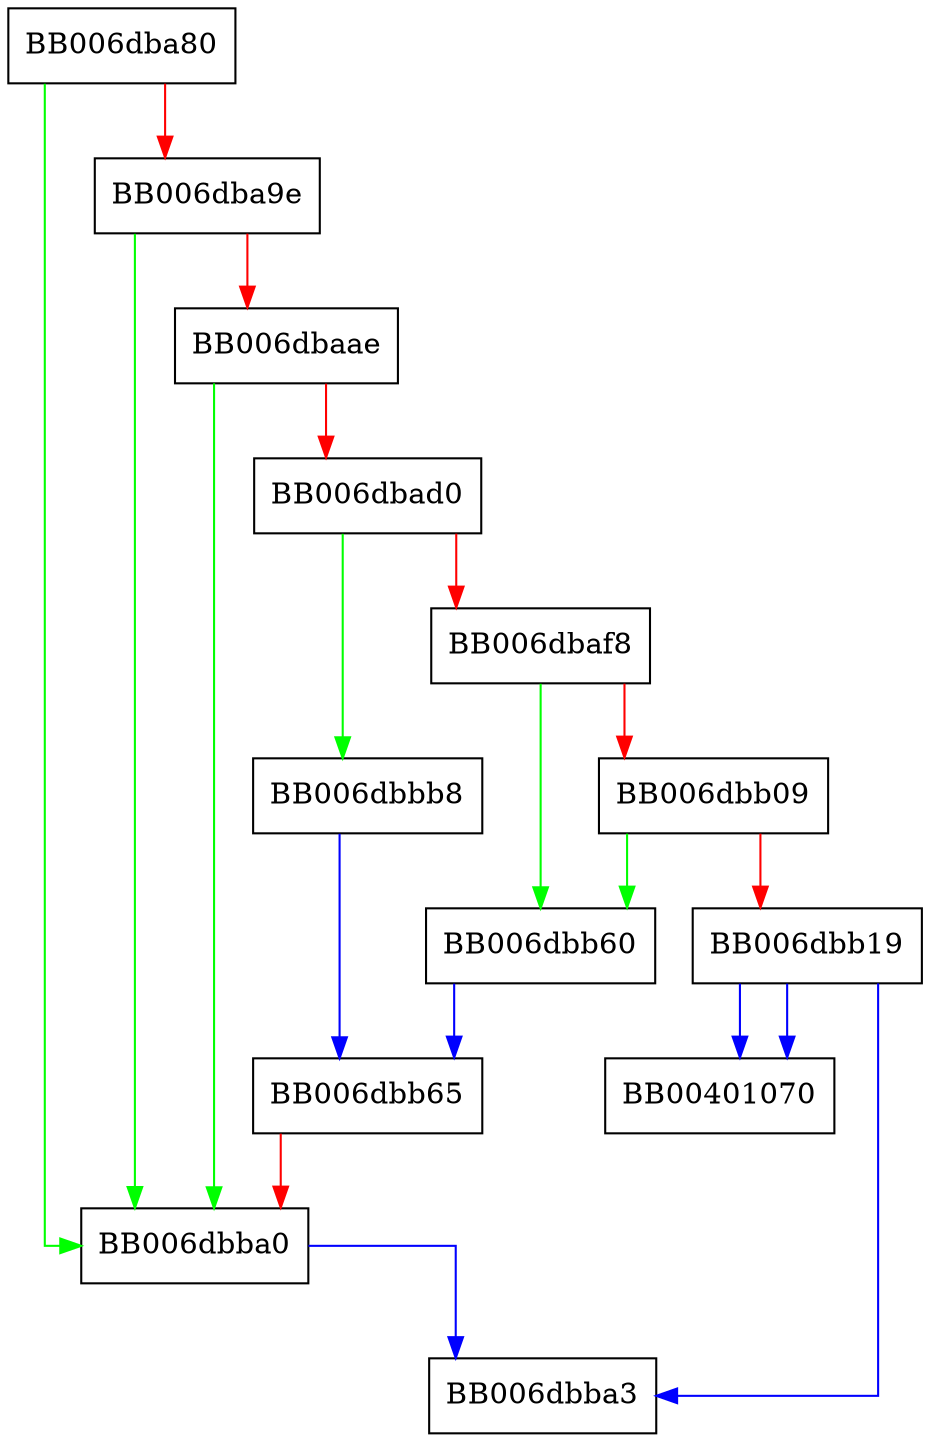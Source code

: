 digraph kmac_dup {
  node [shape="box"];
  graph [splines=ortho];
  BB006dba80 -> BB006dbba0 [color="green"];
  BB006dba80 -> BB006dba9e [color="red"];
  BB006dba9e -> BB006dbba0 [color="green"];
  BB006dba9e -> BB006dbaae [color="red"];
  BB006dbaae -> BB006dbba0 [color="green"];
  BB006dbaae -> BB006dbad0 [color="red"];
  BB006dbad0 -> BB006dbbb8 [color="green"];
  BB006dbad0 -> BB006dbaf8 [color="red"];
  BB006dbaf8 -> BB006dbb60 [color="green"];
  BB006dbaf8 -> BB006dbb09 [color="red"];
  BB006dbb09 -> BB006dbb60 [color="green"];
  BB006dbb09 -> BB006dbb19 [color="red"];
  BB006dbb19 -> BB00401070 [color="blue"];
  BB006dbb19 -> BB00401070 [color="blue"];
  BB006dbb19 -> BB006dbba3 [color="blue"];
  BB006dbb60 -> BB006dbb65 [color="blue"];
  BB006dbb65 -> BB006dbba0 [color="red"];
  BB006dbba0 -> BB006dbba3 [color="blue"];
  BB006dbbb8 -> BB006dbb65 [color="blue"];
}